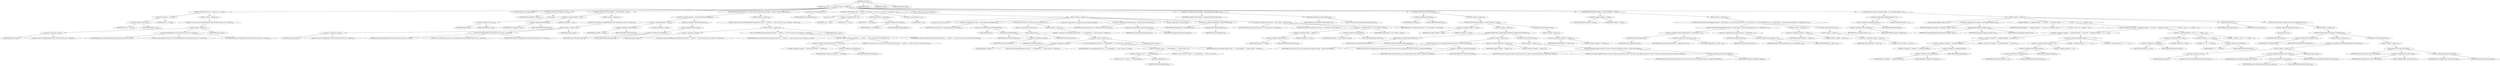 digraph "execute" {  
"734" [label = <(METHOD,execute)<SUB>457</SUB>> ]
"40" [label = <(PARAM,this)<SUB>457</SUB>> ]
"735" [label = <(BLOCK,&lt;empty&gt;,&lt;empty&gt;)<SUB>457</SUB>> ]
"736" [label = <(CONTROL_STRUCTURE,if (src == null),if (src == null))<SUB>460</SUB>> ]
"737" [label = <(&lt;operator&gt;.equals,src == null)<SUB>460</SUB>> ]
"738" [label = <(&lt;operator&gt;.fieldAccess,this.src)<SUB>460</SUB>> ]
"739" [label = <(IDENTIFIER,this,src == null)<SUB>460</SUB>> ]
"740" [label = <(FIELD_IDENTIFIER,src,src)<SUB>460</SUB>> ]
"741" [label = <(LITERAL,null,src == null)<SUB>460</SUB>> ]
"742" [label = <(BLOCK,&lt;empty&gt;,&lt;empty&gt;)<SUB>460</SUB>> ]
"743" [label = <(&lt;operator&gt;.throw,throw new BuildException(&quot;srcdir attribute must be set!&quot;, location);)<SUB>461</SUB>> ]
"744" [label = <(BLOCK,&lt;empty&gt;,&lt;empty&gt;)<SUB>461</SUB>> ]
"745" [label = <(&lt;operator&gt;.assignment,&lt;empty&gt;)> ]
"746" [label = <(IDENTIFIER,$obj4,&lt;empty&gt;)> ]
"747" [label = <(&lt;operator&gt;.alloc,new BuildException(&quot;srcdir attribute must be set!&quot;, location))<SUB>461</SUB>> ]
"748" [label = <(&lt;init&gt;,new BuildException(&quot;srcdir attribute must be set!&quot;, location))<SUB>461</SUB>> ]
"749" [label = <(IDENTIFIER,$obj4,new BuildException(&quot;srcdir attribute must be set!&quot;, location))> ]
"750" [label = <(LITERAL,&quot;srcdir attribute must be set!&quot;,new BuildException(&quot;srcdir attribute must be set!&quot;, location))<SUB>461</SUB>> ]
"751" [label = <(IDENTIFIER,location,new BuildException(&quot;srcdir attribute must be set!&quot;, location))<SUB>461</SUB>> ]
"752" [label = <(IDENTIFIER,$obj4,&lt;empty&gt;)> ]
"753" [label = <(LOCAL,String[] list: java.lang.String[])> ]
"754" [label = <(&lt;operator&gt;.assignment,String[] list = list())<SUB>463</SUB>> ]
"755" [label = <(IDENTIFIER,list,String[] list = list())<SUB>463</SUB>> ]
"756" [label = <(list,list())<SUB>463</SUB>> ]
"757" [label = <(&lt;operator&gt;.fieldAccess,this.src)<SUB>463</SUB>> ]
"758" [label = <(IDENTIFIER,this,list())<SUB>463</SUB>> ]
"759" [label = <(FIELD_IDENTIFIER,src,src)<SUB>463</SUB>> ]
"760" [label = <(CONTROL_STRUCTURE,if (list.length == 0),if (list.length == 0))<SUB>464</SUB>> ]
"761" [label = <(&lt;operator&gt;.equals,list.length == 0)<SUB>464</SUB>> ]
"762" [label = <(&lt;operator&gt;.fieldAccess,list.length)<SUB>464</SUB>> ]
"763" [label = <(IDENTIFIER,list,list.length == 0)<SUB>464</SUB>> ]
"764" [label = <(FIELD_IDENTIFIER,length,length)<SUB>464</SUB>> ]
"765" [label = <(LITERAL,0,list.length == 0)<SUB>464</SUB>> ]
"766" [label = <(BLOCK,&lt;empty&gt;,&lt;empty&gt;)<SUB>464</SUB>> ]
"767" [label = <(&lt;operator&gt;.throw,throw new BuildException(&quot;srcdir attribute must be set!&quot;, location);)<SUB>465</SUB>> ]
"768" [label = <(BLOCK,&lt;empty&gt;,&lt;empty&gt;)<SUB>465</SUB>> ]
"769" [label = <(&lt;operator&gt;.assignment,&lt;empty&gt;)> ]
"770" [label = <(IDENTIFIER,$obj5,&lt;empty&gt;)> ]
"771" [label = <(&lt;operator&gt;.alloc,new BuildException(&quot;srcdir attribute must be set!&quot;, location))<SUB>465</SUB>> ]
"772" [label = <(&lt;init&gt;,new BuildException(&quot;srcdir attribute must be set!&quot;, location))<SUB>465</SUB>> ]
"773" [label = <(IDENTIFIER,$obj5,new BuildException(&quot;srcdir attribute must be set!&quot;, location))> ]
"774" [label = <(LITERAL,&quot;srcdir attribute must be set!&quot;,new BuildException(&quot;srcdir attribute must be set!&quot;, location))<SUB>465</SUB>> ]
"775" [label = <(IDENTIFIER,location,new BuildException(&quot;srcdir attribute must be set!&quot;, location))<SUB>465</SUB>> ]
"776" [label = <(IDENTIFIER,$obj5,&lt;empty&gt;)> ]
"777" [label = <(CONTROL_STRUCTURE,if (destDir != null &amp;&amp; !destDir.isDirectory()),if (destDir != null &amp;&amp; !destDir.isDirectory()))<SUB>468</SUB>> ]
"778" [label = <(&lt;operator&gt;.logicalAnd,destDir != null &amp;&amp; !destDir.isDirectory())<SUB>468</SUB>> ]
"779" [label = <(&lt;operator&gt;.notEquals,destDir != null)<SUB>468</SUB>> ]
"780" [label = <(&lt;operator&gt;.fieldAccess,this.destDir)<SUB>468</SUB>> ]
"781" [label = <(IDENTIFIER,this,destDir != null)<SUB>468</SUB>> ]
"782" [label = <(FIELD_IDENTIFIER,destDir,destDir)<SUB>468</SUB>> ]
"783" [label = <(LITERAL,null,destDir != null)<SUB>468</SUB>> ]
"784" [label = <(&lt;operator&gt;.logicalNot,!destDir.isDirectory())<SUB>468</SUB>> ]
"785" [label = <(isDirectory,destDir.isDirectory())<SUB>468</SUB>> ]
"786" [label = <(&lt;operator&gt;.fieldAccess,this.destDir)<SUB>468</SUB>> ]
"787" [label = <(IDENTIFIER,this,destDir.isDirectory())<SUB>468</SUB>> ]
"788" [label = <(FIELD_IDENTIFIER,destDir,destDir)<SUB>468</SUB>> ]
"789" [label = <(BLOCK,&lt;empty&gt;,&lt;empty&gt;)<SUB>468</SUB>> ]
"790" [label = <(&lt;operator&gt;.throw,throw new BuildException(&quot;destination directory \&quot;&quot; + destDir + &quot;\&quot; does not exist or is not a directory&quot;, location);)<SUB>469</SUB>> ]
"791" [label = <(BLOCK,&lt;empty&gt;,&lt;empty&gt;)<SUB>469</SUB>> ]
"792" [label = <(&lt;operator&gt;.assignment,&lt;empty&gt;)> ]
"793" [label = <(IDENTIFIER,$obj6,&lt;empty&gt;)> ]
"794" [label = <(&lt;operator&gt;.alloc,new BuildException(&quot;destination directory \&quot;&quot; + destDir + &quot;\&quot; does not exist or is not a directory&quot;, location))<SUB>469</SUB>> ]
"795" [label = <(&lt;init&gt;,new BuildException(&quot;destination directory \&quot;&quot; + destDir + &quot;\&quot; does not exist or is not a directory&quot;, location))<SUB>469</SUB>> ]
"796" [label = <(IDENTIFIER,$obj6,new BuildException(&quot;destination directory \&quot;&quot; + destDir + &quot;\&quot; does not exist or is not a directory&quot;, location))> ]
"797" [label = <(&lt;operator&gt;.addition,&quot;destination directory \&quot;&quot; + destDir + &quot;\&quot; does not exist or is not a directory&quot;)<SUB>469</SUB>> ]
"798" [label = <(&lt;operator&gt;.addition,&quot;destination directory \&quot;&quot; + destDir)<SUB>469</SUB>> ]
"799" [label = <(LITERAL,&quot;destination directory \&quot;&quot;,&quot;destination directory \&quot;&quot; + destDir)<SUB>469</SUB>> ]
"800" [label = <(&lt;operator&gt;.fieldAccess,this.destDir)<SUB>469</SUB>> ]
"801" [label = <(IDENTIFIER,this,&quot;destination directory \&quot;&quot; + destDir)<SUB>469</SUB>> ]
"802" [label = <(FIELD_IDENTIFIER,destDir,destDir)<SUB>469</SUB>> ]
"803" [label = <(LITERAL,&quot;\&quot; does not exist or is not a directory&quot;,&quot;destination directory \&quot;&quot; + destDir + &quot;\&quot; does not exist or is not a directory&quot;)<SUB>469</SUB>> ]
"804" [label = <(IDENTIFIER,location,new BuildException(&quot;destination directory \&quot;&quot; + destDir + &quot;\&quot; does not exist or is not a directory&quot;, location))<SUB>469</SUB>> ]
"805" [label = <(IDENTIFIER,$obj6,&lt;empty&gt;)> ]
"806" [label = <(resetFileLists,this.resetFileLists())<SUB>474</SUB>> ]
"39" [label = <(IDENTIFIER,this,this.resetFileLists())<SUB>474</SUB>> ]
"807" [label = <(CONTROL_STRUCTURE,for (int i = 0; Some(i &lt; list.length); i++),for (int i = 0; Some(i &lt; list.length); i++))<SUB>475</SUB>> ]
"808" [label = <(LOCAL,int i: int)> ]
"809" [label = <(&lt;operator&gt;.assignment,int i = 0)<SUB>475</SUB>> ]
"810" [label = <(IDENTIFIER,i,int i = 0)<SUB>475</SUB>> ]
"811" [label = <(LITERAL,0,int i = 0)<SUB>475</SUB>> ]
"812" [label = <(&lt;operator&gt;.lessThan,i &lt; list.length)<SUB>475</SUB>> ]
"813" [label = <(IDENTIFIER,i,i &lt; list.length)<SUB>475</SUB>> ]
"814" [label = <(&lt;operator&gt;.fieldAccess,list.length)<SUB>475</SUB>> ]
"815" [label = <(IDENTIFIER,list,i &lt; list.length)<SUB>475</SUB>> ]
"816" [label = <(FIELD_IDENTIFIER,length,length)<SUB>475</SUB>> ]
"817" [label = <(&lt;operator&gt;.postIncrement,i++)<SUB>475</SUB>> ]
"818" [label = <(IDENTIFIER,i,i++)<SUB>475</SUB>> ]
"819" [label = <(BLOCK,&lt;empty&gt;,&lt;empty&gt;)<SUB>475</SUB>> ]
"820" [label = <(LOCAL,File srcDir: java.io.File)> ]
"821" [label = <(&lt;operator&gt;.assignment,File srcDir = (File) project.resolveFile(list[i]))<SUB>476</SUB>> ]
"822" [label = <(IDENTIFIER,srcDir,File srcDir = (File) project.resolveFile(list[i]))<SUB>476</SUB>> ]
"823" [label = <(&lt;operator&gt;.cast,(File) project.resolveFile(list[i]))<SUB>476</SUB>> ]
"824" [label = <(TYPE_REF,File,File)<SUB>476</SUB>> ]
"825" [label = <(resolveFile,resolveFile(list[i]))<SUB>476</SUB>> ]
"826" [label = <(IDENTIFIER,project,resolveFile(list[i]))<SUB>476</SUB>> ]
"827" [label = <(&lt;operator&gt;.indexAccess,list[i])<SUB>476</SUB>> ]
"828" [label = <(IDENTIFIER,list,resolveFile(list[i]))<SUB>476</SUB>> ]
"829" [label = <(IDENTIFIER,i,resolveFile(list[i]))<SUB>476</SUB>> ]
"830" [label = <(CONTROL_STRUCTURE,if (!srcDir.exists()),if (!srcDir.exists()))<SUB>477</SUB>> ]
"831" [label = <(&lt;operator&gt;.logicalNot,!srcDir.exists())<SUB>477</SUB>> ]
"832" [label = <(exists,srcDir.exists())<SUB>477</SUB>> ]
"833" [label = <(IDENTIFIER,srcDir,srcDir.exists())<SUB>477</SUB>> ]
"834" [label = <(BLOCK,&lt;empty&gt;,&lt;empty&gt;)<SUB>477</SUB>> ]
"835" [label = <(&lt;operator&gt;.throw,throw new BuildException(&quot;srcdir \&quot;&quot; + srcDir.getPath() + &quot;\&quot; does not exist!&quot;, location);)<SUB>478</SUB>> ]
"836" [label = <(BLOCK,&lt;empty&gt;,&lt;empty&gt;)<SUB>478</SUB>> ]
"837" [label = <(&lt;operator&gt;.assignment,&lt;empty&gt;)> ]
"838" [label = <(IDENTIFIER,$obj7,&lt;empty&gt;)> ]
"839" [label = <(&lt;operator&gt;.alloc,new BuildException(&quot;srcdir \&quot;&quot; + srcDir.getPath() + &quot;\&quot; does not exist!&quot;, location))<SUB>478</SUB>> ]
"840" [label = <(&lt;init&gt;,new BuildException(&quot;srcdir \&quot;&quot; + srcDir.getPath() + &quot;\&quot; does not exist!&quot;, location))<SUB>478</SUB>> ]
"841" [label = <(IDENTIFIER,$obj7,new BuildException(&quot;srcdir \&quot;&quot; + srcDir.getPath() + &quot;\&quot; does not exist!&quot;, location))> ]
"842" [label = <(&lt;operator&gt;.addition,&quot;srcdir \&quot;&quot; + srcDir.getPath() + &quot;\&quot; does not exist!&quot;)<SUB>478</SUB>> ]
"843" [label = <(&lt;operator&gt;.addition,&quot;srcdir \&quot;&quot; + srcDir.getPath())<SUB>478</SUB>> ]
"844" [label = <(LITERAL,&quot;srcdir \&quot;&quot;,&quot;srcdir \&quot;&quot; + srcDir.getPath())<SUB>478</SUB>> ]
"845" [label = <(getPath,srcDir.getPath())<SUB>478</SUB>> ]
"846" [label = <(IDENTIFIER,srcDir,srcDir.getPath())<SUB>478</SUB>> ]
"847" [label = <(LITERAL,&quot;\&quot; does not exist!&quot;,&quot;srcdir \&quot;&quot; + srcDir.getPath() + &quot;\&quot; does not exist!&quot;)<SUB>478</SUB>> ]
"848" [label = <(IDENTIFIER,location,new BuildException(&quot;srcdir \&quot;&quot; + srcDir.getPath() + &quot;\&quot; does not exist!&quot;, location))<SUB>478</SUB>> ]
"849" [label = <(IDENTIFIER,$obj7,&lt;empty&gt;)> ]
"850" [label = <(LOCAL,DirectoryScanner ds: org.apache.tools.ant.DirectoryScanner)> ]
"851" [label = <(&lt;operator&gt;.assignment,DirectoryScanner ds = getDirectoryScanner(srcDir))<SUB>481</SUB>> ]
"852" [label = <(IDENTIFIER,ds,DirectoryScanner ds = getDirectoryScanner(srcDir))<SUB>481</SUB>> ]
"853" [label = <(getDirectoryScanner,getDirectoryScanner(srcDir))<SUB>481</SUB>> ]
"41" [label = <(IDENTIFIER,this,getDirectoryScanner(srcDir))<SUB>481</SUB>> ]
"854" [label = <(IDENTIFIER,srcDir,getDirectoryScanner(srcDir))<SUB>481</SUB>> ]
"855" [label = <(LOCAL,String[] files: java.lang.String[])> ]
"856" [label = <(&lt;operator&gt;.assignment,String[] files = getIncludedFiles())<SUB>483</SUB>> ]
"857" [label = <(IDENTIFIER,files,String[] files = getIncludedFiles())<SUB>483</SUB>> ]
"858" [label = <(getIncludedFiles,getIncludedFiles())<SUB>483</SUB>> ]
"859" [label = <(IDENTIFIER,ds,getIncludedFiles())<SUB>483</SUB>> ]
"860" [label = <(scanDir,this.scanDir(srcDir, destDir != null ? destDir : srcDir, files))<SUB>485</SUB>> ]
"42" [label = <(IDENTIFIER,this,this.scanDir(srcDir, destDir != null ? destDir : srcDir, files))<SUB>485</SUB>> ]
"861" [label = <(IDENTIFIER,srcDir,this.scanDir(srcDir, destDir != null ? destDir : srcDir, files))<SUB>485</SUB>> ]
"862" [label = <(&lt;operator&gt;.conditional,destDir != null ? destDir : srcDir)<SUB>485</SUB>> ]
"863" [label = <(&lt;operator&gt;.notEquals,destDir != null)<SUB>485</SUB>> ]
"864" [label = <(&lt;operator&gt;.fieldAccess,this.destDir)<SUB>485</SUB>> ]
"865" [label = <(IDENTIFIER,this,destDir != null)<SUB>485</SUB>> ]
"866" [label = <(FIELD_IDENTIFIER,destDir,destDir)<SUB>485</SUB>> ]
"867" [label = <(LITERAL,null,destDir != null)<SUB>485</SUB>> ]
"868" [label = <(&lt;operator&gt;.fieldAccess,this.destDir)<SUB>485</SUB>> ]
"869" [label = <(IDENTIFIER,this,destDir != null ? destDir : srcDir)<SUB>485</SUB>> ]
"870" [label = <(FIELD_IDENTIFIER,destDir,destDir)<SUB>485</SUB>> ]
"871" [label = <(IDENTIFIER,srcDir,destDir != null ? destDir : srcDir)<SUB>485</SUB>> ]
"872" [label = <(IDENTIFIER,files,this.scanDir(srcDir, destDir != null ? destDir : srcDir, files))<SUB>485</SUB>> ]
"873" [label = <(LOCAL,String compiler: java.lang.String)> ]
"874" [label = <(&lt;operator&gt;.assignment,String compiler = getProperty(&quot;build.compiler&quot;))<SUB>490</SUB>> ]
"875" [label = <(IDENTIFIER,compiler,String compiler = getProperty(&quot;build.compiler&quot;))<SUB>490</SUB>> ]
"876" [label = <(getProperty,getProperty(&quot;build.compiler&quot;))<SUB>490</SUB>> ]
"877" [label = <(IDENTIFIER,project,getProperty(&quot;build.compiler&quot;))<SUB>490</SUB>> ]
"878" [label = <(LITERAL,&quot;build.compiler&quot;,getProperty(&quot;build.compiler&quot;))<SUB>490</SUB>> ]
"879" [label = <(CONTROL_STRUCTURE,if (fork),if (fork))<SUB>492</SUB>> ]
"880" [label = <(&lt;operator&gt;.fieldAccess,this.fork)<SUB>492</SUB>> ]
"881" [label = <(IDENTIFIER,this,if (fork))<SUB>492</SUB>> ]
"882" [label = <(FIELD_IDENTIFIER,fork,fork)<SUB>492</SUB>> ]
"883" [label = <(BLOCK,&lt;empty&gt;,&lt;empty&gt;)<SUB>492</SUB>> ]
"884" [label = <(CONTROL_STRUCTURE,if (compiler != null),if (compiler != null))<SUB>493</SUB>> ]
"885" [label = <(&lt;operator&gt;.notEquals,compiler != null)<SUB>493</SUB>> ]
"886" [label = <(IDENTIFIER,compiler,compiler != null)<SUB>493</SUB>> ]
"887" [label = <(LITERAL,null,compiler != null)<SUB>493</SUB>> ]
"888" [label = <(BLOCK,&lt;empty&gt;,&lt;empty&gt;)<SUB>493</SUB>> ]
"889" [label = <(CONTROL_STRUCTURE,if (isJdkCompiler(compiler)),if (isJdkCompiler(compiler)))<SUB>494</SUB>> ]
"890" [label = <(isJdkCompiler,this.isJdkCompiler(compiler))<SUB>494</SUB>> ]
"43" [label = <(IDENTIFIER,this,this.isJdkCompiler(compiler))<SUB>494</SUB>> ]
"891" [label = <(IDENTIFIER,compiler,this.isJdkCompiler(compiler))<SUB>494</SUB>> ]
"892" [label = <(BLOCK,&lt;empty&gt;,&lt;empty&gt;)<SUB>494</SUB>> ]
"893" [label = <(log,log(&quot;Since fork is true, ignoring build.compiler setting.&quot;, Project.MSG_WARN))<SUB>495</SUB>> ]
"44" [label = <(IDENTIFIER,this,log(&quot;Since fork is true, ignoring build.compiler setting.&quot;, Project.MSG_WARN))<SUB>495</SUB>> ]
"894" [label = <(LITERAL,&quot;Since fork is true, ignoring build.compiler setting.&quot;,log(&quot;Since fork is true, ignoring build.compiler setting.&quot;, Project.MSG_WARN))<SUB>495</SUB>> ]
"895" [label = <(&lt;operator&gt;.fieldAccess,Project.MSG_WARN)<SUB>496</SUB>> ]
"896" [label = <(IDENTIFIER,Project,log(&quot;Since fork is true, ignoring build.compiler setting.&quot;, Project.MSG_WARN))<SUB>496</SUB>> ]
"897" [label = <(FIELD_IDENTIFIER,MSG_WARN,MSG_WARN)<SUB>496</SUB>> ]
"898" [label = <(&lt;operator&gt;.assignment,compiler = &quot;extJavac&quot;)<SUB>497</SUB>> ]
"899" [label = <(IDENTIFIER,compiler,compiler = &quot;extJavac&quot;)<SUB>497</SUB>> ]
"900" [label = <(LITERAL,&quot;extJavac&quot;,compiler = &quot;extJavac&quot;)<SUB>497</SUB>> ]
"901" [label = <(CONTROL_STRUCTURE,else,else)<SUB>499</SUB>> ]
"902" [label = <(BLOCK,&lt;empty&gt;,&lt;empty&gt;)<SUB>499</SUB>> ]
"903" [label = <(log,log(&quot;Since build.compiler setting isn't classic or modern, ignoring fork setting.&quot;, Project.MSG_WARN))<SUB>500</SUB>> ]
"45" [label = <(IDENTIFIER,this,log(&quot;Since build.compiler setting isn't classic or modern, ignoring fork setting.&quot;, Project.MSG_WARN))<SUB>500</SUB>> ]
"904" [label = <(LITERAL,&quot;Since build.compiler setting isn't classic or modern, ignoring fork setting.&quot;,log(&quot;Since build.compiler setting isn't classic or modern, ignoring fork setting.&quot;, Project.MSG_WARN))<SUB>500</SUB>> ]
"905" [label = <(&lt;operator&gt;.fieldAccess,Project.MSG_WARN)<SUB>500</SUB>> ]
"906" [label = <(IDENTIFIER,Project,log(&quot;Since build.compiler setting isn't classic or modern, ignoring fork setting.&quot;, Project.MSG_WARN))<SUB>500</SUB>> ]
"907" [label = <(FIELD_IDENTIFIER,MSG_WARN,MSG_WARN)<SUB>500</SUB>> ]
"908" [label = <(CONTROL_STRUCTURE,else,else)<SUB>503</SUB>> ]
"909" [label = <(BLOCK,&lt;empty&gt;,&lt;empty&gt;)<SUB>503</SUB>> ]
"910" [label = <(&lt;operator&gt;.assignment,compiler = &quot;extJavac&quot;)<SUB>504</SUB>> ]
"911" [label = <(IDENTIFIER,compiler,compiler = &quot;extJavac&quot;)<SUB>504</SUB>> ]
"912" [label = <(LITERAL,&quot;extJavac&quot;,compiler = &quot;extJavac&quot;)<SUB>504</SUB>> ]
"913" [label = <(CONTROL_STRUCTURE,if (compiler == null),if (compiler == null))<SUB>508</SUB>> ]
"914" [label = <(&lt;operator&gt;.equals,compiler == null)<SUB>508</SUB>> ]
"915" [label = <(IDENTIFIER,compiler,compiler == null)<SUB>508</SUB>> ]
"916" [label = <(LITERAL,null,compiler == null)<SUB>508</SUB>> ]
"917" [label = <(BLOCK,&lt;empty&gt;,&lt;empty&gt;)<SUB>508</SUB>> ]
"918" [label = <(CONTROL_STRUCTURE,if (Project.getJavaVersion() != Project.JAVA_1_1 &amp;&amp; Project.getJavaVersion() != Project.JAVA_1_2),if (Project.getJavaVersion() != Project.JAVA_1_1 &amp;&amp; Project.getJavaVersion() != Project.JAVA_1_2))<SUB>509</SUB>> ]
"919" [label = <(&lt;operator&gt;.logicalAnd,Project.getJavaVersion() != Project.JAVA_1_1 &amp;&amp; Project.getJavaVersion() != Project.JAVA_1_2)<SUB>509</SUB>> ]
"920" [label = <(&lt;operator&gt;.notEquals,Project.getJavaVersion() != Project.JAVA_1_1)<SUB>509</SUB>> ]
"921" [label = <(getJavaVersion,getJavaVersion())<SUB>509</SUB>> ]
"922" [label = <(IDENTIFIER,Project,getJavaVersion())<SUB>509</SUB>> ]
"923" [label = <(&lt;operator&gt;.fieldAccess,Project.JAVA_1_1)<SUB>509</SUB>> ]
"924" [label = <(IDENTIFIER,Project,Project.getJavaVersion() != Project.JAVA_1_1)<SUB>509</SUB>> ]
"925" [label = <(FIELD_IDENTIFIER,JAVA_1_1,JAVA_1_1)<SUB>509</SUB>> ]
"926" [label = <(&lt;operator&gt;.notEquals,Project.getJavaVersion() != Project.JAVA_1_2)<SUB>510</SUB>> ]
"927" [label = <(getJavaVersion,getJavaVersion())<SUB>510</SUB>> ]
"928" [label = <(IDENTIFIER,Project,getJavaVersion())<SUB>510</SUB>> ]
"929" [label = <(&lt;operator&gt;.fieldAccess,Project.JAVA_1_2)<SUB>510</SUB>> ]
"930" [label = <(IDENTIFIER,Project,Project.getJavaVersion() != Project.JAVA_1_2)<SUB>510</SUB>> ]
"931" [label = <(FIELD_IDENTIFIER,JAVA_1_2,JAVA_1_2)<SUB>510</SUB>> ]
"932" [label = <(BLOCK,&lt;empty&gt;,&lt;empty&gt;)<SUB>510</SUB>> ]
"933" [label = <(&lt;operator&gt;.assignment,compiler = &quot;modern&quot;)<SUB>511</SUB>> ]
"934" [label = <(IDENTIFIER,compiler,compiler = &quot;modern&quot;)<SUB>511</SUB>> ]
"935" [label = <(LITERAL,&quot;modern&quot;,compiler = &quot;modern&quot;)<SUB>511</SUB>> ]
"936" [label = <(CONTROL_STRUCTURE,else,else)<SUB>512</SUB>> ]
"937" [label = <(BLOCK,&lt;empty&gt;,&lt;empty&gt;)<SUB>512</SUB>> ]
"938" [label = <(&lt;operator&gt;.assignment,compiler = &quot;classic&quot;)<SUB>513</SUB>> ]
"939" [label = <(IDENTIFIER,compiler,compiler = &quot;classic&quot;)<SUB>513</SUB>> ]
"940" [label = <(LITERAL,&quot;classic&quot;,compiler = &quot;classic&quot;)<SUB>513</SUB>> ]
"941" [label = <(CONTROL_STRUCTURE,if (compileList.length &gt; 0),if (compileList.length &gt; 0))<SUB>517</SUB>> ]
"942" [label = <(&lt;operator&gt;.greaterThan,compileList.length &gt; 0)<SUB>517</SUB>> ]
"943" [label = <(&lt;operator&gt;.fieldAccess,compileList.length)<SUB>517</SUB>> ]
"944" [label = <(&lt;operator&gt;.fieldAccess,this.compileList)<SUB>517</SUB>> ]
"945" [label = <(IDENTIFIER,this,compileList.length &gt; 0)<SUB>517</SUB>> ]
"946" [label = <(FIELD_IDENTIFIER,compileList,compileList)<SUB>517</SUB>> ]
"947" [label = <(FIELD_IDENTIFIER,length,length)<SUB>517</SUB>> ]
"948" [label = <(LITERAL,0,compileList.length &gt; 0)<SUB>517</SUB>> ]
"949" [label = <(BLOCK,&lt;empty&gt;,&lt;empty&gt;)<SUB>517</SUB>> ]
"950" [label = <(LOCAL,CompilerAdapter adapter: ANY)> ]
"951" [label = <(&lt;operator&gt;.assignment,ANY adapter = getCompiler(compiler, this))<SUB>519</SUB>> ]
"952" [label = <(IDENTIFIER,adapter,ANY adapter = getCompiler(compiler, this))<SUB>519</SUB>> ]
"953" [label = <(getCompiler,getCompiler(compiler, this))<SUB>519</SUB>> ]
"954" [label = <(IDENTIFIER,CompilerAdapterFactory,getCompiler(compiler, this))<SUB>519</SUB>> ]
"955" [label = <(IDENTIFIER,compiler,getCompiler(compiler, this))<SUB>520</SUB>> ]
"46" [label = <(IDENTIFIER,this,getCompiler(compiler, this))<SUB>520</SUB>> ]
"956" [label = <(log,log(&quot;Compiling &quot; + compileList.length + &quot; source file&quot; + (compileList.length == 1 ? &quot;&quot; : &quot;s&quot;) + (destDir != null ? &quot; to &quot; + destDir : &quot;&quot;)))<SUB>521</SUB>> ]
"47" [label = <(IDENTIFIER,this,log(&quot;Compiling &quot; + compileList.length + &quot; source file&quot; + (compileList.length == 1 ? &quot;&quot; : &quot;s&quot;) + (destDir != null ? &quot; to &quot; + destDir : &quot;&quot;)))<SUB>521</SUB>> ]
"957" [label = <(&lt;operator&gt;.addition,&quot;Compiling &quot; + compileList.length + &quot; source file&quot; + (compileList.length == 1 ? &quot;&quot; : &quot;s&quot;) + (destDir != null ? &quot; to &quot; + destDir : &quot;&quot;))<SUB>521</SUB>> ]
"958" [label = <(&lt;operator&gt;.addition,&quot;Compiling &quot; + compileList.length + &quot; source file&quot; + (compileList.length == 1 ? &quot;&quot; : &quot;s&quot;))<SUB>521</SUB>> ]
"959" [label = <(&lt;operator&gt;.addition,&quot;Compiling &quot; + compileList.length + &quot; source file&quot;)<SUB>521</SUB>> ]
"960" [label = <(&lt;operator&gt;.addition,&quot;Compiling &quot; + compileList.length)<SUB>521</SUB>> ]
"961" [label = <(LITERAL,&quot;Compiling &quot;,&quot;Compiling &quot; + compileList.length)<SUB>521</SUB>> ]
"962" [label = <(&lt;operator&gt;.fieldAccess,compileList.length)<SUB>521</SUB>> ]
"963" [label = <(&lt;operator&gt;.fieldAccess,this.compileList)<SUB>521</SUB>> ]
"964" [label = <(IDENTIFIER,this,&quot;Compiling &quot; + compileList.length)<SUB>521</SUB>> ]
"965" [label = <(FIELD_IDENTIFIER,compileList,compileList)<SUB>521</SUB>> ]
"966" [label = <(FIELD_IDENTIFIER,length,length)<SUB>521</SUB>> ]
"967" [label = <(LITERAL,&quot; source file&quot;,&quot;Compiling &quot; + compileList.length + &quot; source file&quot;)<SUB>522</SUB>> ]
"968" [label = <(&lt;operator&gt;.conditional,compileList.length == 1 ? &quot;&quot; : &quot;s&quot;)<SUB>523</SUB>> ]
"969" [label = <(&lt;operator&gt;.equals,compileList.length == 1)<SUB>523</SUB>> ]
"970" [label = <(&lt;operator&gt;.fieldAccess,compileList.length)<SUB>523</SUB>> ]
"971" [label = <(&lt;operator&gt;.fieldAccess,this.compileList)<SUB>523</SUB>> ]
"972" [label = <(IDENTIFIER,this,compileList.length == 1)<SUB>523</SUB>> ]
"973" [label = <(FIELD_IDENTIFIER,compileList,compileList)<SUB>523</SUB>> ]
"974" [label = <(FIELD_IDENTIFIER,length,length)<SUB>523</SUB>> ]
"975" [label = <(LITERAL,1,compileList.length == 1)<SUB>523</SUB>> ]
"976" [label = <(LITERAL,&quot;&quot;,compileList.length == 1 ? &quot;&quot; : &quot;s&quot;)<SUB>523</SUB>> ]
"977" [label = <(LITERAL,&quot;s&quot;,compileList.length == 1 ? &quot;&quot; : &quot;s&quot;)<SUB>523</SUB>> ]
"978" [label = <(&lt;operator&gt;.conditional,destDir != null ? &quot; to &quot; + destDir : &quot;&quot;)<SUB>524</SUB>> ]
"979" [label = <(&lt;operator&gt;.notEquals,destDir != null)<SUB>524</SUB>> ]
"980" [label = <(&lt;operator&gt;.fieldAccess,this.destDir)<SUB>524</SUB>> ]
"981" [label = <(IDENTIFIER,this,destDir != null)<SUB>524</SUB>> ]
"982" [label = <(FIELD_IDENTIFIER,destDir,destDir)<SUB>524</SUB>> ]
"983" [label = <(LITERAL,null,destDir != null)<SUB>524</SUB>> ]
"984" [label = <(&lt;operator&gt;.addition,&quot; to &quot; + destDir)<SUB>524</SUB>> ]
"985" [label = <(LITERAL,&quot; to &quot;,&quot; to &quot; + destDir)<SUB>524</SUB>> ]
"986" [label = <(&lt;operator&gt;.fieldAccess,this.destDir)<SUB>524</SUB>> ]
"987" [label = <(IDENTIFIER,this,&quot; to &quot; + destDir)<SUB>524</SUB>> ]
"988" [label = <(FIELD_IDENTIFIER,destDir,destDir)<SUB>524</SUB>> ]
"989" [label = <(LITERAL,&quot;&quot;,destDir != null ? &quot; to &quot; + destDir : &quot;&quot;)<SUB>524</SUB>> ]
"990" [label = <(setJavac,setJavac(this))<SUB>527</SUB>> ]
"991" [label = <(IDENTIFIER,adapter,setJavac(this))<SUB>527</SUB>> ]
"48" [label = <(IDENTIFIER,this,setJavac(this))<SUB>527</SUB>> ]
"992" [label = <(CONTROL_STRUCTURE,if (!adapter.execute()),if (!adapter.execute()))<SUB>530</SUB>> ]
"993" [label = <(&lt;operator&gt;.logicalNot,!adapter.execute())<SUB>530</SUB>> ]
"994" [label = <(execute,execute())<SUB>530</SUB>> ]
"995" [label = <(IDENTIFIER,adapter,execute())<SUB>530</SUB>> ]
"996" [label = <(BLOCK,&lt;empty&gt;,&lt;empty&gt;)<SUB>530</SUB>> ]
"997" [label = <(CONTROL_STRUCTURE,if (failOnError),if (failOnError))<SUB>531</SUB>> ]
"998" [label = <(&lt;operator&gt;.fieldAccess,this.failOnError)<SUB>531</SUB>> ]
"999" [label = <(IDENTIFIER,this,if (failOnError))<SUB>531</SUB>> ]
"1000" [label = <(FIELD_IDENTIFIER,failOnError,failOnError)<SUB>531</SUB>> ]
"1001" [label = <(BLOCK,&lt;empty&gt;,&lt;empty&gt;)<SUB>531</SUB>> ]
"1002" [label = <(&lt;operator&gt;.throw,throw new BuildException(FAIL_MSG, location);)<SUB>532</SUB>> ]
"1003" [label = <(BLOCK,&lt;empty&gt;,&lt;empty&gt;)<SUB>532</SUB>> ]
"1004" [label = <(&lt;operator&gt;.assignment,&lt;empty&gt;)> ]
"1005" [label = <(IDENTIFIER,$obj8,&lt;empty&gt;)> ]
"1006" [label = <(&lt;operator&gt;.alloc,new BuildException(FAIL_MSG, location))<SUB>532</SUB>> ]
"1007" [label = <(&lt;init&gt;,new BuildException(FAIL_MSG, location))<SUB>532</SUB>> ]
"1008" [label = <(IDENTIFIER,$obj8,new BuildException(FAIL_MSG, location))> ]
"1009" [label = <(&lt;operator&gt;.fieldAccess,Javac.FAIL_MSG)<SUB>532</SUB>> ]
"1010" [label = <(IDENTIFIER,Javac,new BuildException(FAIL_MSG, location))<SUB>532</SUB>> ]
"1011" [label = <(FIELD_IDENTIFIER,FAIL_MSG,FAIL_MSG)<SUB>532</SUB>> ]
"1012" [label = <(IDENTIFIER,location,new BuildException(FAIL_MSG, location))<SUB>532</SUB>> ]
"1013" [label = <(IDENTIFIER,$obj8,&lt;empty&gt;)> ]
"1014" [label = <(CONTROL_STRUCTURE,else,else)<SUB>534</SUB>> ]
"1015" [label = <(BLOCK,&lt;empty&gt;,&lt;empty&gt;)<SUB>534</SUB>> ]
"1016" [label = <(log,log(FAIL_MSG, Project.MSG_ERR))<SUB>535</SUB>> ]
"49" [label = <(IDENTIFIER,this,log(FAIL_MSG, Project.MSG_ERR))<SUB>535</SUB>> ]
"1017" [label = <(&lt;operator&gt;.fieldAccess,Javac.FAIL_MSG)<SUB>535</SUB>> ]
"1018" [label = <(IDENTIFIER,Javac,log(FAIL_MSG, Project.MSG_ERR))<SUB>535</SUB>> ]
"1019" [label = <(FIELD_IDENTIFIER,FAIL_MSG,FAIL_MSG)<SUB>535</SUB>> ]
"1020" [label = <(&lt;operator&gt;.fieldAccess,Project.MSG_ERR)<SUB>535</SUB>> ]
"1021" [label = <(IDENTIFIER,Project,log(FAIL_MSG, Project.MSG_ERR))<SUB>535</SUB>> ]
"1022" [label = <(FIELD_IDENTIFIER,MSG_ERR,MSG_ERR)<SUB>535</SUB>> ]
"1023" [label = <(MODIFIER,PUBLIC)> ]
"1024" [label = <(MODIFIER,VIRTUAL)> ]
"1025" [label = <(METHOD_RETURN,void)<SUB>457</SUB>> ]
  "734" -> "40" 
  "734" -> "735" 
  "734" -> "1023" 
  "734" -> "1024" 
  "734" -> "1025" 
  "735" -> "736" 
  "735" -> "753" 
  "735" -> "754" 
  "735" -> "760" 
  "735" -> "777" 
  "735" -> "806" 
  "735" -> "807" 
  "735" -> "873" 
  "735" -> "874" 
  "735" -> "879" 
  "735" -> "913" 
  "735" -> "941" 
  "736" -> "737" 
  "736" -> "742" 
  "737" -> "738" 
  "737" -> "741" 
  "738" -> "739" 
  "738" -> "740" 
  "742" -> "743" 
  "743" -> "744" 
  "744" -> "745" 
  "744" -> "748" 
  "744" -> "752" 
  "745" -> "746" 
  "745" -> "747" 
  "748" -> "749" 
  "748" -> "750" 
  "748" -> "751" 
  "754" -> "755" 
  "754" -> "756" 
  "756" -> "757" 
  "757" -> "758" 
  "757" -> "759" 
  "760" -> "761" 
  "760" -> "766" 
  "761" -> "762" 
  "761" -> "765" 
  "762" -> "763" 
  "762" -> "764" 
  "766" -> "767" 
  "767" -> "768" 
  "768" -> "769" 
  "768" -> "772" 
  "768" -> "776" 
  "769" -> "770" 
  "769" -> "771" 
  "772" -> "773" 
  "772" -> "774" 
  "772" -> "775" 
  "777" -> "778" 
  "777" -> "789" 
  "778" -> "779" 
  "778" -> "784" 
  "779" -> "780" 
  "779" -> "783" 
  "780" -> "781" 
  "780" -> "782" 
  "784" -> "785" 
  "785" -> "786" 
  "786" -> "787" 
  "786" -> "788" 
  "789" -> "790" 
  "790" -> "791" 
  "791" -> "792" 
  "791" -> "795" 
  "791" -> "805" 
  "792" -> "793" 
  "792" -> "794" 
  "795" -> "796" 
  "795" -> "797" 
  "795" -> "804" 
  "797" -> "798" 
  "797" -> "803" 
  "798" -> "799" 
  "798" -> "800" 
  "800" -> "801" 
  "800" -> "802" 
  "806" -> "39" 
  "807" -> "808" 
  "807" -> "809" 
  "807" -> "812" 
  "807" -> "817" 
  "807" -> "819" 
  "809" -> "810" 
  "809" -> "811" 
  "812" -> "813" 
  "812" -> "814" 
  "814" -> "815" 
  "814" -> "816" 
  "817" -> "818" 
  "819" -> "820" 
  "819" -> "821" 
  "819" -> "830" 
  "819" -> "850" 
  "819" -> "851" 
  "819" -> "855" 
  "819" -> "856" 
  "819" -> "860" 
  "821" -> "822" 
  "821" -> "823" 
  "823" -> "824" 
  "823" -> "825" 
  "825" -> "826" 
  "825" -> "827" 
  "827" -> "828" 
  "827" -> "829" 
  "830" -> "831" 
  "830" -> "834" 
  "831" -> "832" 
  "832" -> "833" 
  "834" -> "835" 
  "835" -> "836" 
  "836" -> "837" 
  "836" -> "840" 
  "836" -> "849" 
  "837" -> "838" 
  "837" -> "839" 
  "840" -> "841" 
  "840" -> "842" 
  "840" -> "848" 
  "842" -> "843" 
  "842" -> "847" 
  "843" -> "844" 
  "843" -> "845" 
  "845" -> "846" 
  "851" -> "852" 
  "851" -> "853" 
  "853" -> "41" 
  "853" -> "854" 
  "856" -> "857" 
  "856" -> "858" 
  "858" -> "859" 
  "860" -> "42" 
  "860" -> "861" 
  "860" -> "862" 
  "860" -> "872" 
  "862" -> "863" 
  "862" -> "868" 
  "862" -> "871" 
  "863" -> "864" 
  "863" -> "867" 
  "864" -> "865" 
  "864" -> "866" 
  "868" -> "869" 
  "868" -> "870" 
  "874" -> "875" 
  "874" -> "876" 
  "876" -> "877" 
  "876" -> "878" 
  "879" -> "880" 
  "879" -> "883" 
  "880" -> "881" 
  "880" -> "882" 
  "883" -> "884" 
  "884" -> "885" 
  "884" -> "888" 
  "884" -> "908" 
  "885" -> "886" 
  "885" -> "887" 
  "888" -> "889" 
  "889" -> "890" 
  "889" -> "892" 
  "889" -> "901" 
  "890" -> "43" 
  "890" -> "891" 
  "892" -> "893" 
  "892" -> "898" 
  "893" -> "44" 
  "893" -> "894" 
  "893" -> "895" 
  "895" -> "896" 
  "895" -> "897" 
  "898" -> "899" 
  "898" -> "900" 
  "901" -> "902" 
  "902" -> "903" 
  "903" -> "45" 
  "903" -> "904" 
  "903" -> "905" 
  "905" -> "906" 
  "905" -> "907" 
  "908" -> "909" 
  "909" -> "910" 
  "910" -> "911" 
  "910" -> "912" 
  "913" -> "914" 
  "913" -> "917" 
  "914" -> "915" 
  "914" -> "916" 
  "917" -> "918" 
  "918" -> "919" 
  "918" -> "932" 
  "918" -> "936" 
  "919" -> "920" 
  "919" -> "926" 
  "920" -> "921" 
  "920" -> "923" 
  "921" -> "922" 
  "923" -> "924" 
  "923" -> "925" 
  "926" -> "927" 
  "926" -> "929" 
  "927" -> "928" 
  "929" -> "930" 
  "929" -> "931" 
  "932" -> "933" 
  "933" -> "934" 
  "933" -> "935" 
  "936" -> "937" 
  "937" -> "938" 
  "938" -> "939" 
  "938" -> "940" 
  "941" -> "942" 
  "941" -> "949" 
  "942" -> "943" 
  "942" -> "948" 
  "943" -> "944" 
  "943" -> "947" 
  "944" -> "945" 
  "944" -> "946" 
  "949" -> "950" 
  "949" -> "951" 
  "949" -> "956" 
  "949" -> "990" 
  "949" -> "992" 
  "951" -> "952" 
  "951" -> "953" 
  "953" -> "954" 
  "953" -> "955" 
  "953" -> "46" 
  "956" -> "47" 
  "956" -> "957" 
  "957" -> "958" 
  "957" -> "978" 
  "958" -> "959" 
  "958" -> "968" 
  "959" -> "960" 
  "959" -> "967" 
  "960" -> "961" 
  "960" -> "962" 
  "962" -> "963" 
  "962" -> "966" 
  "963" -> "964" 
  "963" -> "965" 
  "968" -> "969" 
  "968" -> "976" 
  "968" -> "977" 
  "969" -> "970" 
  "969" -> "975" 
  "970" -> "971" 
  "970" -> "974" 
  "971" -> "972" 
  "971" -> "973" 
  "978" -> "979" 
  "978" -> "984" 
  "978" -> "989" 
  "979" -> "980" 
  "979" -> "983" 
  "980" -> "981" 
  "980" -> "982" 
  "984" -> "985" 
  "984" -> "986" 
  "986" -> "987" 
  "986" -> "988" 
  "990" -> "991" 
  "990" -> "48" 
  "992" -> "993" 
  "992" -> "996" 
  "993" -> "994" 
  "994" -> "995" 
  "996" -> "997" 
  "997" -> "998" 
  "997" -> "1001" 
  "997" -> "1014" 
  "998" -> "999" 
  "998" -> "1000" 
  "1001" -> "1002" 
  "1002" -> "1003" 
  "1003" -> "1004" 
  "1003" -> "1007" 
  "1003" -> "1013" 
  "1004" -> "1005" 
  "1004" -> "1006" 
  "1007" -> "1008" 
  "1007" -> "1009" 
  "1007" -> "1012" 
  "1009" -> "1010" 
  "1009" -> "1011" 
  "1014" -> "1015" 
  "1015" -> "1016" 
  "1016" -> "49" 
  "1016" -> "1017" 
  "1016" -> "1020" 
  "1017" -> "1018" 
  "1017" -> "1019" 
  "1020" -> "1021" 
  "1020" -> "1022" 
}
